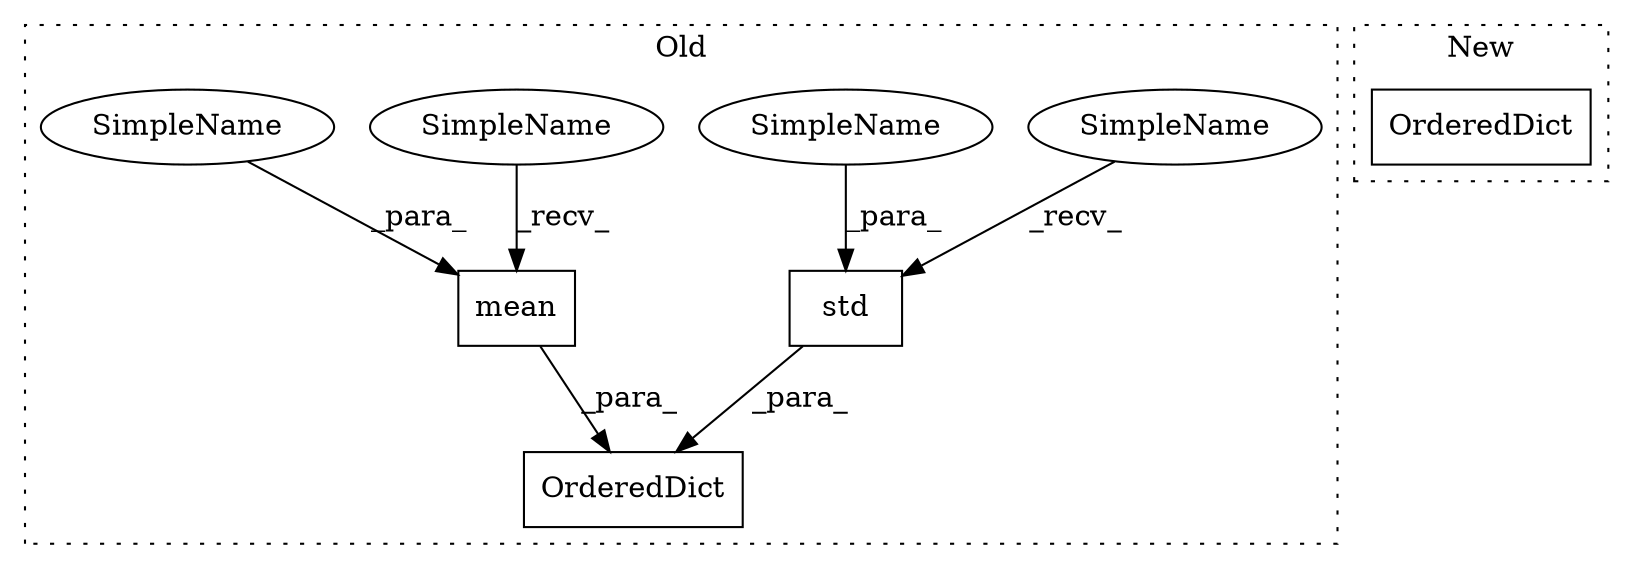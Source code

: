 digraph G {
subgraph cluster0 {
1 [label="mean" a="32" s="10172,10185" l="5,1" shape="box"];
3 [label="std" a="32" s="10201,10213" l="4,1" shape="box"];
4 [label="OrderedDict" a="32" s="10139,10299" l="12,1" shape="box"];
5 [label="SimpleName" a="42" s="10166" l="5" shape="ellipse"];
6 [label="SimpleName" a="42" s="10195" l="5" shape="ellipse"];
7 [label="SimpleName" a="42" s="10205" l="8" shape="ellipse"];
8 [label="SimpleName" a="42" s="10177" l="8" shape="ellipse"];
label = "Old";
style="dotted";
}
subgraph cluster1 {
2 [label="OrderedDict" a="32" s="10068,10085" l="12,1" shape="box"];
label = "New";
style="dotted";
}
1 -> 4 [label="_para_"];
3 -> 4 [label="_para_"];
5 -> 1 [label="_recv_"];
6 -> 3 [label="_recv_"];
7 -> 3 [label="_para_"];
8 -> 1 [label="_para_"];
}